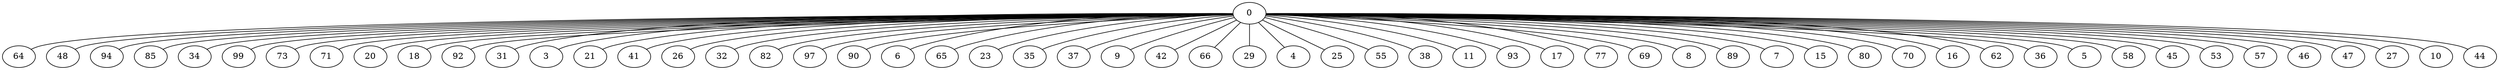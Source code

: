 graph G {
  0 -- 64;
  0 -- 48;
  0 -- 94;
  0 -- 85;
  0 -- 34;
  0 -- 99;
  0 -- 73;
  0 -- 71;
  0 -- 20;
  0 -- 18;
  0 -- 92;
  0 -- 31;
  0 -- 3;
  0 -- 21;
  0 -- 41;
  0 -- 26;
  0 -- 32;
  0 -- 82;
  0 -- 97;
  0 -- 90;
  0 -- 6;
  0 -- 65;
  0 -- 23;
  0 -- 35;
  0 -- 37;
  0 -- 9;
  0 -- 42;
  0 -- 66;
  0 -- 29;
  0 -- 4;
  0 -- 25;
  0 -- 55;
  0 -- 38;
  0 -- 11;
  0 -- 93;
  0 -- 17;
  0 -- 77;
  0 -- 69;
  0 -- 8;
  0 -- 89;
  0 -- 7;
  0 -- 15;
  0 -- 80;
  0 -- 70;
  0 -- 16;
  0 -- 62;
  0 -- 36;
  0 -- 5;
  0 -- 58;
  0 -- 45;
  0 -- 53;
  0 -- 57;
  0 -- 46;
  0 -- 47;
  0 -- 27;
  0 -- 10;
  0 -- 44;
}